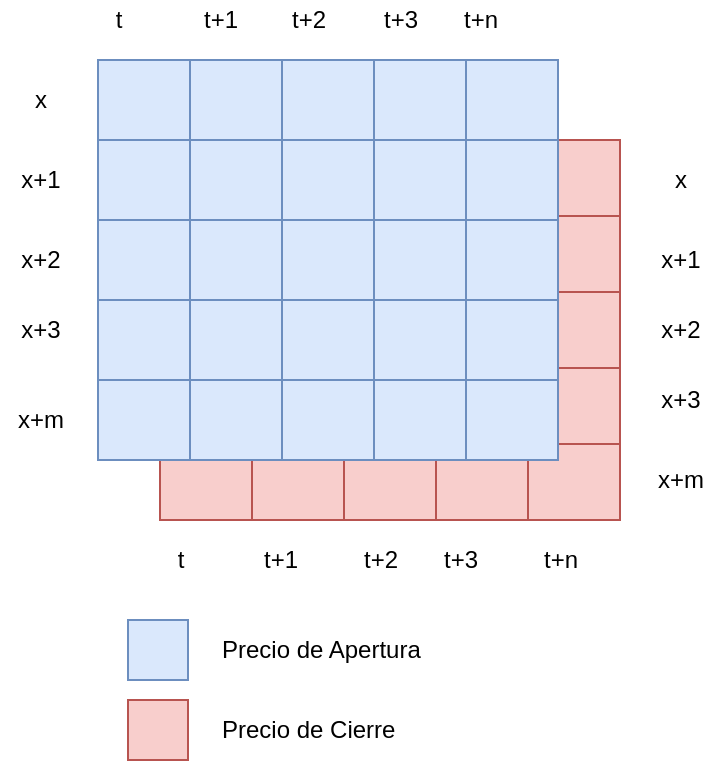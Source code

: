 <mxfile version="17.5.0" type="device"><diagram id="XtP0cHoVvoYjCybG54jv" name="Page-1"><mxGraphModel dx="1038" dy="1748" grid="1" gridSize="10" guides="1" tooltips="1" connect="1" arrows="1" fold="1" page="1" pageScale="1" pageWidth="827" pageHeight="1169" math="0" shadow="0"><root><mxCell id="0"/><mxCell id="1" parent="0"/><mxCell id="ScAm_XR6vO5TFcaPwjnM-155" value="" style="shape=table;startSize=0;container=1;collapsible=0;childLayout=tableLayout;fillColor=#f8cecc;strokeColor=#b85450;" vertex="1" parent="1"><mxGeometry x="330" y="-200" width="230" height="190" as="geometry"/></mxCell><mxCell id="ScAm_XR6vO5TFcaPwjnM-156" value="" style="shape=tableRow;horizontal=0;startSize=0;swimlaneHead=0;swimlaneBody=0;top=0;left=0;bottom=0;right=0;collapsible=0;dropTarget=0;fillColor=none;points=[[0,0.5],[1,0.5]];portConstraint=eastwest;" vertex="1" parent="ScAm_XR6vO5TFcaPwjnM-155"><mxGeometry width="230" height="38" as="geometry"/></mxCell><mxCell id="ScAm_XR6vO5TFcaPwjnM-157" value="" style="shape=partialRectangle;html=1;whiteSpace=wrap;connectable=0;overflow=hidden;fillColor=none;top=0;left=0;bottom=0;right=0;pointerEvents=1;" vertex="1" parent="ScAm_XR6vO5TFcaPwjnM-156"><mxGeometry width="46" height="38" as="geometry"><mxRectangle width="46" height="38" as="alternateBounds"/></mxGeometry></mxCell><mxCell id="ScAm_XR6vO5TFcaPwjnM-158" value="" style="shape=partialRectangle;html=1;whiteSpace=wrap;connectable=0;overflow=hidden;fillColor=none;top=0;left=0;bottom=0;right=0;pointerEvents=1;" vertex="1" parent="ScAm_XR6vO5TFcaPwjnM-156"><mxGeometry x="46" width="46" height="38" as="geometry"><mxRectangle width="46" height="38" as="alternateBounds"/></mxGeometry></mxCell><mxCell id="ScAm_XR6vO5TFcaPwjnM-159" value="" style="shape=partialRectangle;html=1;whiteSpace=wrap;connectable=0;overflow=hidden;fillColor=none;top=0;left=0;bottom=0;right=0;pointerEvents=1;" vertex="1" parent="ScAm_XR6vO5TFcaPwjnM-156"><mxGeometry x="92" width="46" height="38" as="geometry"><mxRectangle width="46" height="38" as="alternateBounds"/></mxGeometry></mxCell><mxCell id="ScAm_XR6vO5TFcaPwjnM-160" value="" style="shape=partialRectangle;html=1;whiteSpace=wrap;connectable=0;overflow=hidden;fillColor=none;top=0;left=0;bottom=0;right=0;pointerEvents=1;" vertex="1" parent="ScAm_XR6vO5TFcaPwjnM-156"><mxGeometry x="138" width="46" height="38" as="geometry"><mxRectangle width="46" height="38" as="alternateBounds"/></mxGeometry></mxCell><mxCell id="ScAm_XR6vO5TFcaPwjnM-161" value="" style="shape=partialRectangle;html=1;whiteSpace=wrap;connectable=0;overflow=hidden;fillColor=none;top=0;left=0;bottom=0;right=0;pointerEvents=1;" vertex="1" parent="ScAm_XR6vO5TFcaPwjnM-156"><mxGeometry x="184" width="46" height="38" as="geometry"><mxRectangle width="46" height="38" as="alternateBounds"/></mxGeometry></mxCell><mxCell id="ScAm_XR6vO5TFcaPwjnM-162" value="" style="shape=tableRow;horizontal=0;startSize=0;swimlaneHead=0;swimlaneBody=0;top=0;left=0;bottom=0;right=0;collapsible=0;dropTarget=0;fillColor=none;points=[[0,0.5],[1,0.5]];portConstraint=eastwest;" vertex="1" parent="ScAm_XR6vO5TFcaPwjnM-155"><mxGeometry y="38" width="230" height="38" as="geometry"/></mxCell><mxCell id="ScAm_XR6vO5TFcaPwjnM-163" value="" style="shape=partialRectangle;html=1;whiteSpace=wrap;connectable=0;overflow=hidden;fillColor=none;top=0;left=0;bottom=0;right=0;pointerEvents=1;" vertex="1" parent="ScAm_XR6vO5TFcaPwjnM-162"><mxGeometry width="46" height="38" as="geometry"><mxRectangle width="46" height="38" as="alternateBounds"/></mxGeometry></mxCell><mxCell id="ScAm_XR6vO5TFcaPwjnM-164" value="" style="shape=partialRectangle;html=1;whiteSpace=wrap;connectable=0;overflow=hidden;fillColor=none;top=0;left=0;bottom=0;right=0;pointerEvents=1;" vertex="1" parent="ScAm_XR6vO5TFcaPwjnM-162"><mxGeometry x="46" width="46" height="38" as="geometry"><mxRectangle width="46" height="38" as="alternateBounds"/></mxGeometry></mxCell><mxCell id="ScAm_XR6vO5TFcaPwjnM-165" value="" style="shape=partialRectangle;html=1;whiteSpace=wrap;connectable=0;overflow=hidden;fillColor=none;top=0;left=0;bottom=0;right=0;pointerEvents=1;" vertex="1" parent="ScAm_XR6vO5TFcaPwjnM-162"><mxGeometry x="92" width="46" height="38" as="geometry"><mxRectangle width="46" height="38" as="alternateBounds"/></mxGeometry></mxCell><mxCell id="ScAm_XR6vO5TFcaPwjnM-166" value="" style="shape=partialRectangle;html=1;whiteSpace=wrap;connectable=0;overflow=hidden;fillColor=none;top=0;left=0;bottom=0;right=0;pointerEvents=1;" vertex="1" parent="ScAm_XR6vO5TFcaPwjnM-162"><mxGeometry x="138" width="46" height="38" as="geometry"><mxRectangle width="46" height="38" as="alternateBounds"/></mxGeometry></mxCell><mxCell id="ScAm_XR6vO5TFcaPwjnM-167" value="" style="shape=partialRectangle;html=1;whiteSpace=wrap;connectable=0;overflow=hidden;fillColor=none;top=0;left=0;bottom=0;right=0;pointerEvents=1;" vertex="1" parent="ScAm_XR6vO5TFcaPwjnM-162"><mxGeometry x="184" width="46" height="38" as="geometry"><mxRectangle width="46" height="38" as="alternateBounds"/></mxGeometry></mxCell><mxCell id="ScAm_XR6vO5TFcaPwjnM-168" value="" style="shape=tableRow;horizontal=0;startSize=0;swimlaneHead=0;swimlaneBody=0;top=0;left=0;bottom=0;right=0;collapsible=0;dropTarget=0;fillColor=none;points=[[0,0.5],[1,0.5]];portConstraint=eastwest;" vertex="1" parent="ScAm_XR6vO5TFcaPwjnM-155"><mxGeometry y="76" width="230" height="38" as="geometry"/></mxCell><mxCell id="ScAm_XR6vO5TFcaPwjnM-169" value="" style="shape=partialRectangle;html=1;whiteSpace=wrap;connectable=0;overflow=hidden;fillColor=none;top=0;left=0;bottom=0;right=0;pointerEvents=1;" vertex="1" parent="ScAm_XR6vO5TFcaPwjnM-168"><mxGeometry width="46" height="38" as="geometry"><mxRectangle width="46" height="38" as="alternateBounds"/></mxGeometry></mxCell><mxCell id="ScAm_XR6vO5TFcaPwjnM-170" value="" style="shape=partialRectangle;html=1;whiteSpace=wrap;connectable=0;overflow=hidden;fillColor=none;top=0;left=0;bottom=0;right=0;pointerEvents=1;" vertex="1" parent="ScAm_XR6vO5TFcaPwjnM-168"><mxGeometry x="46" width="46" height="38" as="geometry"><mxRectangle width="46" height="38" as="alternateBounds"/></mxGeometry></mxCell><mxCell id="ScAm_XR6vO5TFcaPwjnM-171" value="" style="shape=partialRectangle;html=1;whiteSpace=wrap;connectable=0;overflow=hidden;fillColor=none;top=0;left=0;bottom=0;right=0;pointerEvents=1;" vertex="1" parent="ScAm_XR6vO5TFcaPwjnM-168"><mxGeometry x="92" width="46" height="38" as="geometry"><mxRectangle width="46" height="38" as="alternateBounds"/></mxGeometry></mxCell><mxCell id="ScAm_XR6vO5TFcaPwjnM-172" value="" style="shape=partialRectangle;html=1;whiteSpace=wrap;connectable=0;overflow=hidden;fillColor=none;top=0;left=0;bottom=0;right=0;pointerEvents=1;" vertex="1" parent="ScAm_XR6vO5TFcaPwjnM-168"><mxGeometry x="138" width="46" height="38" as="geometry"><mxRectangle width="46" height="38" as="alternateBounds"/></mxGeometry></mxCell><mxCell id="ScAm_XR6vO5TFcaPwjnM-173" value="" style="shape=partialRectangle;html=1;whiteSpace=wrap;connectable=0;overflow=hidden;fillColor=none;top=0;left=0;bottom=0;right=0;pointerEvents=1;" vertex="1" parent="ScAm_XR6vO5TFcaPwjnM-168"><mxGeometry x="184" width="46" height="38" as="geometry"><mxRectangle width="46" height="38" as="alternateBounds"/></mxGeometry></mxCell><mxCell id="ScAm_XR6vO5TFcaPwjnM-174" value="" style="shape=tableRow;horizontal=0;startSize=0;swimlaneHead=0;swimlaneBody=0;top=0;left=0;bottom=0;right=0;collapsible=0;dropTarget=0;fillColor=none;points=[[0,0.5],[1,0.5]];portConstraint=eastwest;" vertex="1" parent="ScAm_XR6vO5TFcaPwjnM-155"><mxGeometry y="114" width="230" height="38" as="geometry"/></mxCell><mxCell id="ScAm_XR6vO5TFcaPwjnM-175" value="" style="shape=partialRectangle;html=1;whiteSpace=wrap;connectable=0;overflow=hidden;fillColor=none;top=0;left=0;bottom=0;right=0;pointerEvents=1;" vertex="1" parent="ScAm_XR6vO5TFcaPwjnM-174"><mxGeometry width="46" height="38" as="geometry"><mxRectangle width="46" height="38" as="alternateBounds"/></mxGeometry></mxCell><mxCell id="ScAm_XR6vO5TFcaPwjnM-176" value="" style="shape=partialRectangle;html=1;whiteSpace=wrap;connectable=0;overflow=hidden;fillColor=none;top=0;left=0;bottom=0;right=0;pointerEvents=1;" vertex="1" parent="ScAm_XR6vO5TFcaPwjnM-174"><mxGeometry x="46" width="46" height="38" as="geometry"><mxRectangle width="46" height="38" as="alternateBounds"/></mxGeometry></mxCell><mxCell id="ScAm_XR6vO5TFcaPwjnM-177" value="" style="shape=partialRectangle;html=1;whiteSpace=wrap;connectable=0;overflow=hidden;fillColor=none;top=0;left=0;bottom=0;right=0;pointerEvents=1;" vertex="1" parent="ScAm_XR6vO5TFcaPwjnM-174"><mxGeometry x="92" width="46" height="38" as="geometry"><mxRectangle width="46" height="38" as="alternateBounds"/></mxGeometry></mxCell><mxCell id="ScAm_XR6vO5TFcaPwjnM-178" value="" style="shape=partialRectangle;html=1;whiteSpace=wrap;connectable=0;overflow=hidden;fillColor=none;top=0;left=0;bottom=0;right=0;pointerEvents=1;" vertex="1" parent="ScAm_XR6vO5TFcaPwjnM-174"><mxGeometry x="138" width="46" height="38" as="geometry"><mxRectangle width="46" height="38" as="alternateBounds"/></mxGeometry></mxCell><mxCell id="ScAm_XR6vO5TFcaPwjnM-179" value="" style="shape=partialRectangle;html=1;whiteSpace=wrap;connectable=0;overflow=hidden;fillColor=none;top=0;left=0;bottom=0;right=0;pointerEvents=1;" vertex="1" parent="ScAm_XR6vO5TFcaPwjnM-174"><mxGeometry x="184" width="46" height="38" as="geometry"><mxRectangle width="46" height="38" as="alternateBounds"/></mxGeometry></mxCell><mxCell id="ScAm_XR6vO5TFcaPwjnM-180" value="" style="shape=tableRow;horizontal=0;startSize=0;swimlaneHead=0;swimlaneBody=0;top=0;left=0;bottom=0;right=0;collapsible=0;dropTarget=0;fillColor=none;points=[[0,0.5],[1,0.5]];portConstraint=eastwest;" vertex="1" parent="ScAm_XR6vO5TFcaPwjnM-155"><mxGeometry y="152" width="230" height="38" as="geometry"/></mxCell><mxCell id="ScAm_XR6vO5TFcaPwjnM-181" value="" style="shape=partialRectangle;html=1;whiteSpace=wrap;connectable=0;overflow=hidden;fillColor=none;top=0;left=0;bottom=0;right=0;pointerEvents=1;" vertex="1" parent="ScAm_XR6vO5TFcaPwjnM-180"><mxGeometry width="46" height="38" as="geometry"><mxRectangle width="46" height="38" as="alternateBounds"/></mxGeometry></mxCell><mxCell id="ScAm_XR6vO5TFcaPwjnM-182" value="" style="shape=partialRectangle;html=1;whiteSpace=wrap;connectable=0;overflow=hidden;fillColor=none;top=0;left=0;bottom=0;right=0;pointerEvents=1;" vertex="1" parent="ScAm_XR6vO5TFcaPwjnM-180"><mxGeometry x="46" width="46" height="38" as="geometry"><mxRectangle width="46" height="38" as="alternateBounds"/></mxGeometry></mxCell><mxCell id="ScAm_XR6vO5TFcaPwjnM-183" value="" style="shape=partialRectangle;html=1;whiteSpace=wrap;connectable=0;overflow=hidden;fillColor=none;top=0;left=0;bottom=0;right=0;pointerEvents=1;" vertex="1" parent="ScAm_XR6vO5TFcaPwjnM-180"><mxGeometry x="92" width="46" height="38" as="geometry"><mxRectangle width="46" height="38" as="alternateBounds"/></mxGeometry></mxCell><mxCell id="ScAm_XR6vO5TFcaPwjnM-184" value="" style="shape=partialRectangle;html=1;whiteSpace=wrap;connectable=0;overflow=hidden;fillColor=none;top=0;left=0;bottom=0;right=0;pointerEvents=1;" vertex="1" parent="ScAm_XR6vO5TFcaPwjnM-180"><mxGeometry x="138" width="46" height="38" as="geometry"><mxRectangle width="46" height="38" as="alternateBounds"/></mxGeometry></mxCell><mxCell id="ScAm_XR6vO5TFcaPwjnM-185" value="" style="shape=partialRectangle;html=1;whiteSpace=wrap;connectable=0;overflow=hidden;fillColor=none;top=0;left=0;bottom=0;right=0;pointerEvents=1;" vertex="1" parent="ScAm_XR6vO5TFcaPwjnM-180"><mxGeometry x="184" width="46" height="38" as="geometry"><mxRectangle width="46" height="38" as="alternateBounds"/></mxGeometry></mxCell><mxCell id="ScAm_XR6vO5TFcaPwjnM-186" value="" style="shape=table;startSize=0;container=1;collapsible=0;childLayout=tableLayout;fillColor=#dae8fc;strokeColor=#6c8ebf;" vertex="1" parent="1"><mxGeometry x="299" y="-240" width="230" height="200" as="geometry"/></mxCell><mxCell id="ScAm_XR6vO5TFcaPwjnM-187" value="" style="shape=tableRow;horizontal=0;startSize=0;swimlaneHead=0;swimlaneBody=0;top=0;left=0;bottom=0;right=0;collapsible=0;dropTarget=0;fillColor=none;points=[[0,0.5],[1,0.5]];portConstraint=eastwest;" vertex="1" parent="ScAm_XR6vO5TFcaPwjnM-186"><mxGeometry width="230" height="40" as="geometry"/></mxCell><mxCell id="ScAm_XR6vO5TFcaPwjnM-188" value="" style="shape=partialRectangle;html=1;whiteSpace=wrap;connectable=0;overflow=hidden;fillColor=none;top=0;left=0;bottom=0;right=0;pointerEvents=1;" vertex="1" parent="ScAm_XR6vO5TFcaPwjnM-187"><mxGeometry width="46" height="40" as="geometry"><mxRectangle width="46" height="40" as="alternateBounds"/></mxGeometry></mxCell><mxCell id="ScAm_XR6vO5TFcaPwjnM-189" value="" style="shape=partialRectangle;html=1;whiteSpace=wrap;connectable=0;overflow=hidden;fillColor=none;top=0;left=0;bottom=0;right=0;pointerEvents=1;" vertex="1" parent="ScAm_XR6vO5TFcaPwjnM-187"><mxGeometry x="46" width="46" height="40" as="geometry"><mxRectangle width="46" height="40" as="alternateBounds"/></mxGeometry></mxCell><mxCell id="ScAm_XR6vO5TFcaPwjnM-190" value="" style="shape=partialRectangle;html=1;whiteSpace=wrap;connectable=0;overflow=hidden;fillColor=none;top=0;left=0;bottom=0;right=0;pointerEvents=1;" vertex="1" parent="ScAm_XR6vO5TFcaPwjnM-187"><mxGeometry x="92" width="46" height="40" as="geometry"><mxRectangle width="46" height="40" as="alternateBounds"/></mxGeometry></mxCell><mxCell id="ScAm_XR6vO5TFcaPwjnM-191" value="" style="shape=partialRectangle;html=1;whiteSpace=wrap;connectable=0;overflow=hidden;fillColor=none;top=0;left=0;bottom=0;right=0;pointerEvents=1;" vertex="1" parent="ScAm_XR6vO5TFcaPwjnM-187"><mxGeometry x="138" width="46" height="40" as="geometry"><mxRectangle width="46" height="40" as="alternateBounds"/></mxGeometry></mxCell><mxCell id="ScAm_XR6vO5TFcaPwjnM-192" value="" style="shape=partialRectangle;html=1;whiteSpace=wrap;connectable=0;overflow=hidden;fillColor=none;top=0;left=0;bottom=0;right=0;pointerEvents=1;" vertex="1" parent="ScAm_XR6vO5TFcaPwjnM-187"><mxGeometry x="184" width="46" height="40" as="geometry"><mxRectangle width="46" height="40" as="alternateBounds"/></mxGeometry></mxCell><mxCell id="ScAm_XR6vO5TFcaPwjnM-193" value="" style="shape=tableRow;horizontal=0;startSize=0;swimlaneHead=0;swimlaneBody=0;top=0;left=0;bottom=0;right=0;collapsible=0;dropTarget=0;fillColor=none;points=[[0,0.5],[1,0.5]];portConstraint=eastwest;" vertex="1" parent="ScAm_XR6vO5TFcaPwjnM-186"><mxGeometry y="40" width="230" height="40" as="geometry"/></mxCell><mxCell id="ScAm_XR6vO5TFcaPwjnM-194" value="" style="shape=partialRectangle;html=1;whiteSpace=wrap;connectable=0;overflow=hidden;fillColor=none;top=0;left=0;bottom=0;right=0;pointerEvents=1;" vertex="1" parent="ScAm_XR6vO5TFcaPwjnM-193"><mxGeometry width="46" height="40" as="geometry"><mxRectangle width="46" height="40" as="alternateBounds"/></mxGeometry></mxCell><mxCell id="ScAm_XR6vO5TFcaPwjnM-195" value="" style="shape=partialRectangle;html=1;whiteSpace=wrap;connectable=0;overflow=hidden;fillColor=none;top=0;left=0;bottom=0;right=0;pointerEvents=1;" vertex="1" parent="ScAm_XR6vO5TFcaPwjnM-193"><mxGeometry x="46" width="46" height="40" as="geometry"><mxRectangle width="46" height="40" as="alternateBounds"/></mxGeometry></mxCell><mxCell id="ScAm_XR6vO5TFcaPwjnM-196" value="" style="shape=partialRectangle;html=1;whiteSpace=wrap;connectable=0;overflow=hidden;fillColor=none;top=0;left=0;bottom=0;right=0;pointerEvents=1;" vertex="1" parent="ScAm_XR6vO5TFcaPwjnM-193"><mxGeometry x="92" width="46" height="40" as="geometry"><mxRectangle width="46" height="40" as="alternateBounds"/></mxGeometry></mxCell><mxCell id="ScAm_XR6vO5TFcaPwjnM-197" value="" style="shape=partialRectangle;html=1;whiteSpace=wrap;connectable=0;overflow=hidden;fillColor=none;top=0;left=0;bottom=0;right=0;pointerEvents=1;" vertex="1" parent="ScAm_XR6vO5TFcaPwjnM-193"><mxGeometry x="138" width="46" height="40" as="geometry"><mxRectangle width="46" height="40" as="alternateBounds"/></mxGeometry></mxCell><mxCell id="ScAm_XR6vO5TFcaPwjnM-198" value="" style="shape=partialRectangle;html=1;whiteSpace=wrap;connectable=0;overflow=hidden;fillColor=none;top=0;left=0;bottom=0;right=0;pointerEvents=1;" vertex="1" parent="ScAm_XR6vO5TFcaPwjnM-193"><mxGeometry x="184" width="46" height="40" as="geometry"><mxRectangle width="46" height="40" as="alternateBounds"/></mxGeometry></mxCell><mxCell id="ScAm_XR6vO5TFcaPwjnM-199" value="" style="shape=tableRow;horizontal=0;startSize=0;swimlaneHead=0;swimlaneBody=0;top=0;left=0;bottom=0;right=0;collapsible=0;dropTarget=0;fillColor=none;points=[[0,0.5],[1,0.5]];portConstraint=eastwest;" vertex="1" parent="ScAm_XR6vO5TFcaPwjnM-186"><mxGeometry y="80" width="230" height="40" as="geometry"/></mxCell><mxCell id="ScAm_XR6vO5TFcaPwjnM-200" value="" style="shape=partialRectangle;html=1;whiteSpace=wrap;connectable=0;overflow=hidden;fillColor=none;top=0;left=0;bottom=0;right=0;pointerEvents=1;" vertex="1" parent="ScAm_XR6vO5TFcaPwjnM-199"><mxGeometry width="46" height="40" as="geometry"><mxRectangle width="46" height="40" as="alternateBounds"/></mxGeometry></mxCell><mxCell id="ScAm_XR6vO5TFcaPwjnM-201" value="" style="shape=partialRectangle;html=1;whiteSpace=wrap;connectable=0;overflow=hidden;fillColor=none;top=0;left=0;bottom=0;right=0;pointerEvents=1;" vertex="1" parent="ScAm_XR6vO5TFcaPwjnM-199"><mxGeometry x="46" width="46" height="40" as="geometry"><mxRectangle width="46" height="40" as="alternateBounds"/></mxGeometry></mxCell><mxCell id="ScAm_XR6vO5TFcaPwjnM-202" value="" style="shape=partialRectangle;html=1;whiteSpace=wrap;connectable=0;overflow=hidden;fillColor=none;top=0;left=0;bottom=0;right=0;pointerEvents=1;" vertex="1" parent="ScAm_XR6vO5TFcaPwjnM-199"><mxGeometry x="92" width="46" height="40" as="geometry"><mxRectangle width="46" height="40" as="alternateBounds"/></mxGeometry></mxCell><mxCell id="ScAm_XR6vO5TFcaPwjnM-203" value="" style="shape=partialRectangle;html=1;whiteSpace=wrap;connectable=0;overflow=hidden;fillColor=none;top=0;left=0;bottom=0;right=0;pointerEvents=1;" vertex="1" parent="ScAm_XR6vO5TFcaPwjnM-199"><mxGeometry x="138" width="46" height="40" as="geometry"><mxRectangle width="46" height="40" as="alternateBounds"/></mxGeometry></mxCell><mxCell id="ScAm_XR6vO5TFcaPwjnM-204" value="" style="shape=partialRectangle;html=1;whiteSpace=wrap;connectable=0;overflow=hidden;fillColor=none;top=0;left=0;bottom=0;right=0;pointerEvents=1;" vertex="1" parent="ScAm_XR6vO5TFcaPwjnM-199"><mxGeometry x="184" width="46" height="40" as="geometry"><mxRectangle width="46" height="40" as="alternateBounds"/></mxGeometry></mxCell><mxCell id="ScAm_XR6vO5TFcaPwjnM-205" value="" style="shape=tableRow;horizontal=0;startSize=0;swimlaneHead=0;swimlaneBody=0;top=0;left=0;bottom=0;right=0;collapsible=0;dropTarget=0;fillColor=none;points=[[0,0.5],[1,0.5]];portConstraint=eastwest;" vertex="1" parent="ScAm_XR6vO5TFcaPwjnM-186"><mxGeometry y="120" width="230" height="40" as="geometry"/></mxCell><mxCell id="ScAm_XR6vO5TFcaPwjnM-206" value="" style="shape=partialRectangle;html=1;whiteSpace=wrap;connectable=0;overflow=hidden;fillColor=none;top=0;left=0;bottom=0;right=0;pointerEvents=1;" vertex="1" parent="ScAm_XR6vO5TFcaPwjnM-205"><mxGeometry width="46" height="40" as="geometry"><mxRectangle width="46" height="40" as="alternateBounds"/></mxGeometry></mxCell><mxCell id="ScAm_XR6vO5TFcaPwjnM-207" value="" style="shape=partialRectangle;html=1;whiteSpace=wrap;connectable=0;overflow=hidden;fillColor=none;top=0;left=0;bottom=0;right=0;pointerEvents=1;" vertex="1" parent="ScAm_XR6vO5TFcaPwjnM-205"><mxGeometry x="46" width="46" height="40" as="geometry"><mxRectangle width="46" height="40" as="alternateBounds"/></mxGeometry></mxCell><mxCell id="ScAm_XR6vO5TFcaPwjnM-208" value="" style="shape=partialRectangle;html=1;whiteSpace=wrap;connectable=0;overflow=hidden;fillColor=none;top=0;left=0;bottom=0;right=0;pointerEvents=1;" vertex="1" parent="ScAm_XR6vO5TFcaPwjnM-205"><mxGeometry x="92" width="46" height="40" as="geometry"><mxRectangle width="46" height="40" as="alternateBounds"/></mxGeometry></mxCell><mxCell id="ScAm_XR6vO5TFcaPwjnM-209" value="" style="shape=partialRectangle;html=1;whiteSpace=wrap;connectable=0;overflow=hidden;fillColor=none;top=0;left=0;bottom=0;right=0;pointerEvents=1;" vertex="1" parent="ScAm_XR6vO5TFcaPwjnM-205"><mxGeometry x="138" width="46" height="40" as="geometry"><mxRectangle width="46" height="40" as="alternateBounds"/></mxGeometry></mxCell><mxCell id="ScAm_XR6vO5TFcaPwjnM-210" value="" style="shape=partialRectangle;html=1;whiteSpace=wrap;connectable=0;overflow=hidden;fillColor=none;top=0;left=0;bottom=0;right=0;pointerEvents=1;" vertex="1" parent="ScAm_XR6vO5TFcaPwjnM-205"><mxGeometry x="184" width="46" height="40" as="geometry"><mxRectangle width="46" height="40" as="alternateBounds"/></mxGeometry></mxCell><mxCell id="ScAm_XR6vO5TFcaPwjnM-211" value="" style="shape=tableRow;horizontal=0;startSize=0;swimlaneHead=0;swimlaneBody=0;top=0;left=0;bottom=0;right=0;collapsible=0;dropTarget=0;fillColor=none;points=[[0,0.5],[1,0.5]];portConstraint=eastwest;" vertex="1" parent="ScAm_XR6vO5TFcaPwjnM-186"><mxGeometry y="160" width="230" height="40" as="geometry"/></mxCell><mxCell id="ScAm_XR6vO5TFcaPwjnM-212" value="" style="shape=partialRectangle;html=1;whiteSpace=wrap;connectable=0;overflow=hidden;fillColor=none;top=0;left=0;bottom=0;right=0;pointerEvents=1;" vertex="1" parent="ScAm_XR6vO5TFcaPwjnM-211"><mxGeometry width="46" height="40" as="geometry"><mxRectangle width="46" height="40" as="alternateBounds"/></mxGeometry></mxCell><mxCell id="ScAm_XR6vO5TFcaPwjnM-213" value="" style="shape=partialRectangle;html=1;whiteSpace=wrap;connectable=0;overflow=hidden;fillColor=none;top=0;left=0;bottom=0;right=0;pointerEvents=1;" vertex="1" parent="ScAm_XR6vO5TFcaPwjnM-211"><mxGeometry x="46" width="46" height="40" as="geometry"><mxRectangle width="46" height="40" as="alternateBounds"/></mxGeometry></mxCell><mxCell id="ScAm_XR6vO5TFcaPwjnM-214" value="" style="shape=partialRectangle;html=1;whiteSpace=wrap;connectable=0;overflow=hidden;fillColor=none;top=0;left=0;bottom=0;right=0;pointerEvents=1;" vertex="1" parent="ScAm_XR6vO5TFcaPwjnM-211"><mxGeometry x="92" width="46" height="40" as="geometry"><mxRectangle width="46" height="40" as="alternateBounds"/></mxGeometry></mxCell><mxCell id="ScAm_XR6vO5TFcaPwjnM-215" value="" style="shape=partialRectangle;html=1;whiteSpace=wrap;connectable=0;overflow=hidden;fillColor=none;top=0;left=0;bottom=0;right=0;pointerEvents=1;" vertex="1" parent="ScAm_XR6vO5TFcaPwjnM-211"><mxGeometry x="138" width="46" height="40" as="geometry"><mxRectangle width="46" height="40" as="alternateBounds"/></mxGeometry></mxCell><mxCell id="ScAm_XR6vO5TFcaPwjnM-216" value="" style="shape=partialRectangle;html=1;whiteSpace=wrap;connectable=0;overflow=hidden;fillColor=none;top=0;left=0;bottom=0;right=0;pointerEvents=1;" vertex="1" parent="ScAm_XR6vO5TFcaPwjnM-211"><mxGeometry x="184" width="46" height="40" as="geometry"><mxRectangle width="46" height="40" as="alternateBounds"/></mxGeometry></mxCell><mxCell id="ScAm_XR6vO5TFcaPwjnM-217" value="t" style="text;html=1;resizable=0;autosize=1;align=center;verticalAlign=middle;points=[];fillColor=none;strokeColor=none;rounded=0;" vertex="1" parent="1"><mxGeometry x="299" y="-270" width="20" height="20" as="geometry"/></mxCell><mxCell id="ScAm_XR6vO5TFcaPwjnM-218" value="t+1" style="text;html=1;resizable=0;autosize=1;align=center;verticalAlign=middle;points=[];fillColor=none;strokeColor=none;rounded=0;" vertex="1" parent="1"><mxGeometry x="345" y="-270" width="30" height="20" as="geometry"/></mxCell><mxCell id="ScAm_XR6vO5TFcaPwjnM-219" value="t+2" style="text;html=1;resizable=0;autosize=1;align=center;verticalAlign=middle;points=[];fillColor=none;strokeColor=none;rounded=0;" vertex="1" parent="1"><mxGeometry x="389" y="-270" width="30" height="20" as="geometry"/></mxCell><mxCell id="ScAm_XR6vO5TFcaPwjnM-220" value="t+3" style="text;html=1;resizable=0;autosize=1;align=center;verticalAlign=middle;points=[];fillColor=none;strokeColor=none;rounded=0;" vertex="1" parent="1"><mxGeometry x="435" y="-270" width="30" height="20" as="geometry"/></mxCell><mxCell id="ScAm_XR6vO5TFcaPwjnM-221" value="t+n" style="text;html=1;resizable=0;autosize=1;align=center;verticalAlign=middle;points=[];fillColor=none;strokeColor=none;rounded=0;" vertex="1" parent="1"><mxGeometry x="475" y="-270" width="30" height="20" as="geometry"/></mxCell><mxCell id="ScAm_XR6vO5TFcaPwjnM-222" value="x" style="text;html=1;resizable=0;autosize=1;align=center;verticalAlign=middle;points=[];fillColor=none;strokeColor=none;rounded=0;" vertex="1" parent="1"><mxGeometry x="260" y="-230" width="20" height="20" as="geometry"/></mxCell><mxCell id="ScAm_XR6vO5TFcaPwjnM-223" value="x+1" style="text;html=1;resizable=0;autosize=1;align=center;verticalAlign=middle;points=[];fillColor=none;strokeColor=none;rounded=0;" vertex="1" parent="1"><mxGeometry x="250" y="-190" width="40" height="20" as="geometry"/></mxCell><mxCell id="ScAm_XR6vO5TFcaPwjnM-224" value="x+2" style="text;html=1;resizable=0;autosize=1;align=center;verticalAlign=middle;points=[];fillColor=none;strokeColor=none;rounded=0;" vertex="1" parent="1"><mxGeometry x="250" y="-150" width="40" height="20" as="geometry"/></mxCell><mxCell id="ScAm_XR6vO5TFcaPwjnM-225" value="x+3" style="text;html=1;resizable=0;autosize=1;align=center;verticalAlign=middle;points=[];fillColor=none;strokeColor=none;rounded=0;" vertex="1" parent="1"><mxGeometry x="250" y="-115" width="40" height="20" as="geometry"/></mxCell><mxCell id="ScAm_XR6vO5TFcaPwjnM-226" value="x+m" style="text;html=1;resizable=0;autosize=1;align=center;verticalAlign=middle;points=[];fillColor=none;strokeColor=none;rounded=0;" vertex="1" parent="1"><mxGeometry x="250" y="-70" width="40" height="20" as="geometry"/></mxCell><mxCell id="ScAm_XR6vO5TFcaPwjnM-227" value="x" style="text;html=1;resizable=0;autosize=1;align=center;verticalAlign=middle;points=[];fillColor=none;strokeColor=none;rounded=0;" vertex="1" parent="1"><mxGeometry x="580" y="-190" width="20" height="20" as="geometry"/></mxCell><mxCell id="ScAm_XR6vO5TFcaPwjnM-228" value="x+1" style="text;html=1;resizable=0;autosize=1;align=center;verticalAlign=middle;points=[];fillColor=none;strokeColor=none;rounded=0;" vertex="1" parent="1"><mxGeometry x="570" y="-150" width="40" height="20" as="geometry"/></mxCell><mxCell id="ScAm_XR6vO5TFcaPwjnM-229" value="x+2" style="text;html=1;resizable=0;autosize=1;align=center;verticalAlign=middle;points=[];fillColor=none;strokeColor=none;rounded=0;" vertex="1" parent="1"><mxGeometry x="570" y="-115" width="40" height="20" as="geometry"/></mxCell><mxCell id="ScAm_XR6vO5TFcaPwjnM-230" value="x+3" style="text;html=1;resizable=0;autosize=1;align=center;verticalAlign=middle;points=[];fillColor=none;strokeColor=none;rounded=0;" vertex="1" parent="1"><mxGeometry x="570" y="-80" width="40" height="20" as="geometry"/></mxCell><mxCell id="ScAm_XR6vO5TFcaPwjnM-231" value="x+m" style="text;html=1;resizable=0;autosize=1;align=center;verticalAlign=middle;points=[];fillColor=none;strokeColor=none;rounded=0;" vertex="1" parent="1"><mxGeometry x="570" y="-40" width="40" height="20" as="geometry"/></mxCell><mxCell id="ScAm_XR6vO5TFcaPwjnM-232" value="t" style="text;html=1;resizable=0;autosize=1;align=center;verticalAlign=middle;points=[];fillColor=none;strokeColor=none;rounded=0;" vertex="1" parent="1"><mxGeometry x="330" width="20" height="20" as="geometry"/></mxCell><mxCell id="ScAm_XR6vO5TFcaPwjnM-233" value="t+1" style="text;html=1;resizable=0;autosize=1;align=center;verticalAlign=middle;points=[];fillColor=none;strokeColor=none;rounded=0;" vertex="1" parent="1"><mxGeometry x="375" width="30" height="20" as="geometry"/></mxCell><mxCell id="ScAm_XR6vO5TFcaPwjnM-234" value="t+2" style="text;html=1;resizable=0;autosize=1;align=center;verticalAlign=middle;points=[];fillColor=none;strokeColor=none;rounded=0;" vertex="1" parent="1"><mxGeometry x="425" width="30" height="20" as="geometry"/></mxCell><mxCell id="ScAm_XR6vO5TFcaPwjnM-235" value="t+3" style="text;html=1;resizable=0;autosize=1;align=center;verticalAlign=middle;points=[];fillColor=none;strokeColor=none;rounded=0;" vertex="1" parent="1"><mxGeometry x="465" width="30" height="20" as="geometry"/></mxCell><mxCell id="ScAm_XR6vO5TFcaPwjnM-236" value="t+n" style="text;html=1;resizable=0;autosize=1;align=center;verticalAlign=middle;points=[];fillColor=none;strokeColor=none;rounded=0;" vertex="1" parent="1"><mxGeometry x="515" width="30" height="20" as="geometry"/></mxCell><mxCell id="ScAm_XR6vO5TFcaPwjnM-237" value="" style="rounded=0;whiteSpace=wrap;html=1;fillColor=#dae8fc;strokeColor=#6c8ebf;" vertex="1" parent="1"><mxGeometry x="314" y="40" width="30" height="30" as="geometry"/></mxCell><mxCell id="ScAm_XR6vO5TFcaPwjnM-238" value="" style="whiteSpace=wrap;html=1;aspect=fixed;fillColor=#f8cecc;strokeColor=#b85450;" vertex="1" parent="1"><mxGeometry x="314" y="80" width="30" height="30" as="geometry"/></mxCell><mxCell id="ScAm_XR6vO5TFcaPwjnM-239" value="Precio de Apertura" style="text;html=1;resizable=0;autosize=1;align=left;verticalAlign=middle;points=[];fillColor=none;strokeColor=none;rounded=0;" vertex="1" parent="1"><mxGeometry x="359" y="45" width="110" height="20" as="geometry"/></mxCell><mxCell id="ScAm_XR6vO5TFcaPwjnM-241" value="Precio de Cierre" style="text;html=1;resizable=0;autosize=1;align=left;verticalAlign=middle;points=[];fillColor=none;strokeColor=none;rounded=0;" vertex="1" parent="1"><mxGeometry x="359" y="85" width="100" height="20" as="geometry"/></mxCell></root></mxGraphModel></diagram></mxfile>